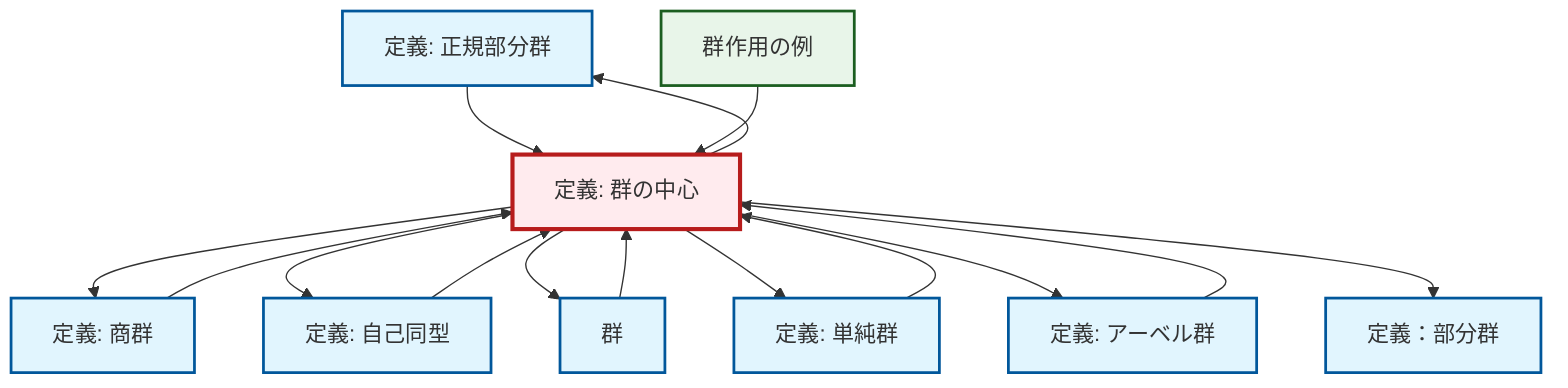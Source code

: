 graph TD
    classDef definition fill:#e1f5fe,stroke:#01579b,stroke-width:2px
    classDef theorem fill:#f3e5f5,stroke:#4a148c,stroke-width:2px
    classDef axiom fill:#fff3e0,stroke:#e65100,stroke-width:2px
    classDef example fill:#e8f5e9,stroke:#1b5e20,stroke-width:2px
    classDef current fill:#ffebee,stroke:#b71c1c,stroke-width:3px
    def-normal-subgroup["定義: 正規部分群"]:::definition
    def-subgroup["定義：部分群"]:::definition
    def-center-of-group["定義: 群の中心"]:::definition
    def-simple-group["定義: 単純群"]:::definition
    def-automorphism["定義: 自己同型"]:::definition
    def-abelian-group["定義: アーベル群"]:::definition
    def-group["群"]:::definition
    def-quotient-group["定義: 商群"]:::definition
    ex-group-action-examples["群作用の例"]:::example
    def-abelian-group --> def-center-of-group
    def-quotient-group --> def-center-of-group
    def-group --> def-center-of-group
    def-center-of-group --> def-quotient-group
    def-center-of-group --> def-normal-subgroup
    def-center-of-group --> def-automorphism
    def-simple-group --> def-center-of-group
    def-automorphism --> def-center-of-group
    def-center-of-group --> def-group
    def-center-of-group --> def-simple-group
    def-normal-subgroup --> def-center-of-group
    def-center-of-group --> def-abelian-group
    def-center-of-group --> def-subgroup
    ex-group-action-examples --> def-center-of-group
    class def-center-of-group current